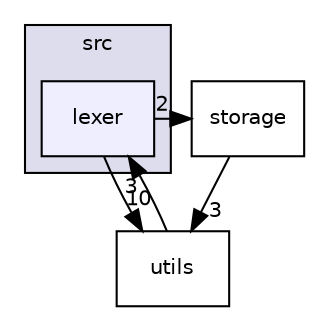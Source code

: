 digraph "src/lexer" {
  compound=true
  node [ fontsize="10", fontname="Helvetica"];
  edge [ labelfontsize="10", labelfontname="Helvetica"];
  subgraph clusterdir_68267d1309a1af8e8297ef4c3efbcdba {
    graph [ bgcolor="#ddddee", pencolor="black", label="src" fontname="Helvetica", fontsize="10", URL="dir_68267d1309a1af8e8297ef4c3efbcdba.html"]
  dir_e1aa690b4af0a0538ec65649b0390051 [shape=box, label="lexer", style="filled", fillcolor="#eeeeff", pencolor="black", URL="dir_e1aa690b4af0a0538ec65649b0390051.html"];
  }
  dir_452baf35e1d7639c9f2a5ece4ec85855 [shape=box label="storage" URL="dir_452baf35e1d7639c9f2a5ece4ec85855.html"];
  dir_313caf1132e152dd9b58bea13a4052ca [shape=box label="utils" URL="dir_313caf1132e152dd9b58bea13a4052ca.html"];
  dir_452baf35e1d7639c9f2a5ece4ec85855->dir_313caf1132e152dd9b58bea13a4052ca [headlabel="3", labeldistance=1.5 headhref="dir_000019_000017.html"];
  dir_e1aa690b4af0a0538ec65649b0390051->dir_452baf35e1d7639c9f2a5ece4ec85855 [headlabel="2", labeldistance=1.5 headhref="dir_000015_000019.html"];
  dir_e1aa690b4af0a0538ec65649b0390051->dir_313caf1132e152dd9b58bea13a4052ca [headlabel="10", labeldistance=1.5 headhref="dir_000015_000017.html"];
  dir_313caf1132e152dd9b58bea13a4052ca->dir_e1aa690b4af0a0538ec65649b0390051 [headlabel="3", labeldistance=1.5 headhref="dir_000017_000015.html"];
}
